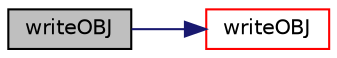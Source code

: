digraph "writeOBJ"
{
  bgcolor="transparent";
  edge [fontname="Helvetica",fontsize="10",labelfontname="Helvetica",labelfontsize="10"];
  node [fontname="Helvetica",fontsize="10",shape=record];
  rankdir="LR";
  Node1 [label="writeOBJ",height=0.2,width=0.4,color="black", fillcolor="grey75", style="filled", fontcolor="black"];
  Node1 -> Node2 [color="midnightblue",fontsize="10",style="solid",fontname="Helvetica"];
  Node2 [label="writeOBJ",height=0.2,width=0.4,color="red",URL="$a11030.html#afd76c6ccc8ee4a5957f0232218167c17",tooltip="Write obj representation of point. "];
}
